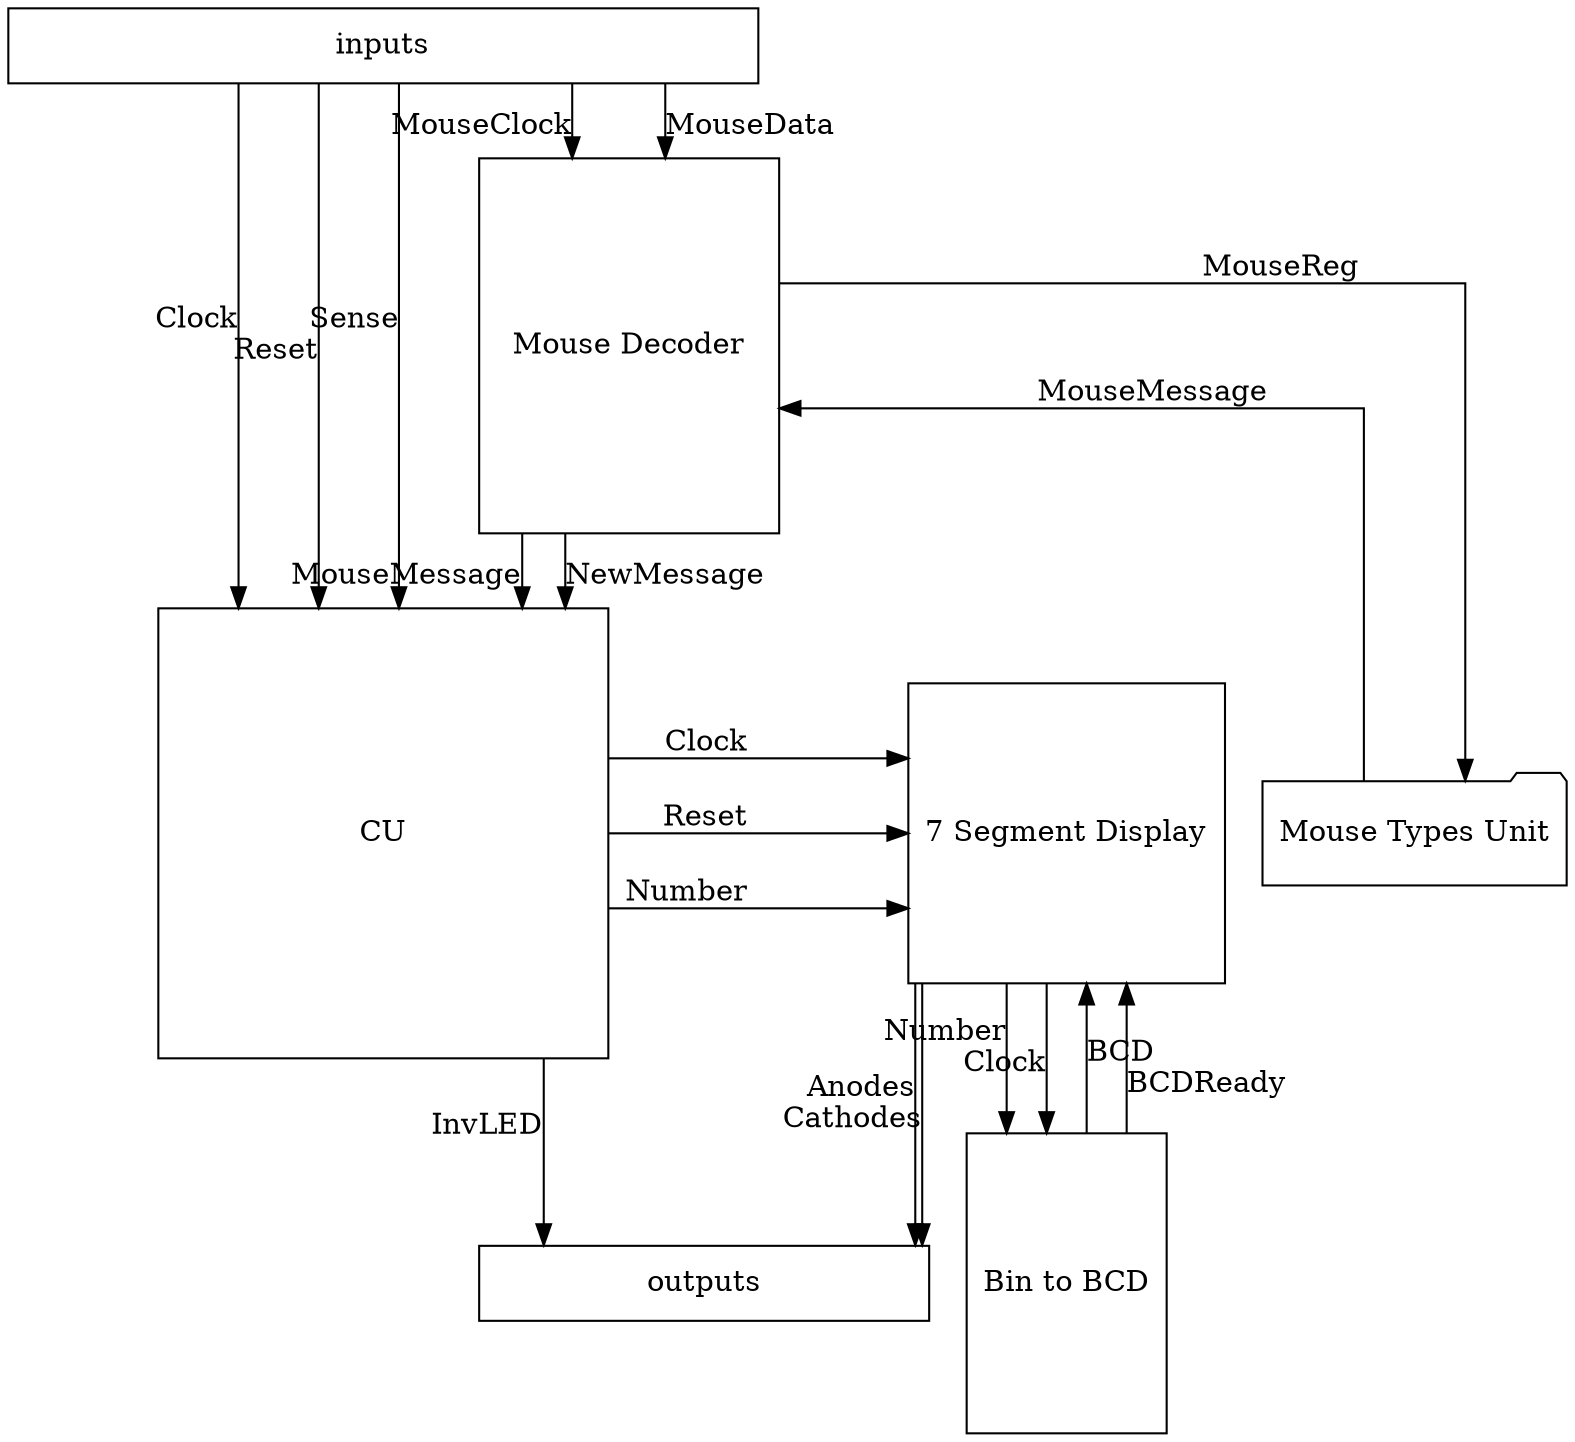 digraph {
	node [shape=rectangle];
	splines=ortho;

	inputs [width=5]

	cu [width=3 height=3 label="CU"];
	ssg [label="7 Segment Display" height=2];
	b2b [label="Bin to BCD" height=2];
    
	mdec [label="Mouse Decoder" height=2.5 width=2];
	mtypes [label="Mouse Types Unit" shape=folder height=0.7]

	{ rank = same; cu; ssg; }

	inputs -> cu [xlabel="Clock"];
	inputs -> cu [xlabel="Reset"];
	inputs -> cu [xlabel="Sense"];
	cu -> ssg [xlabel="Clock" minlen=8];
	cu -> ssg [xlabel="Reset"];
	cu -> ssg [xlabel="Number"];
	
	ssg -> b2b [xlabel="Number"];
	ssg -> b2b [xlabel="Clock"];
	b2b -> ssg [xlabel="BCD"];
	b2b -> ssg [xlabel="BCDReady"];
	
	inputs -> mdec [xlabel="MouseClock"];
	inputs -> mdec [xlabel="MouseData"];
	mdec -> cu [xlabel="MouseMessage"];
	mdec -> cu [xlabel="NewMessage"];
	
	mdec -> mtypes [xlabel="MouseReg"];
	mtypes -> mdec [xlabel="MouseMessage"];

	ssg -> outputs [xlabel="Anodes"]
	ssg -> outputs [xlabel="Cathodes"]
	cu -> outputs [xlabel="InvLED"]

	outputs [width=3]		
}